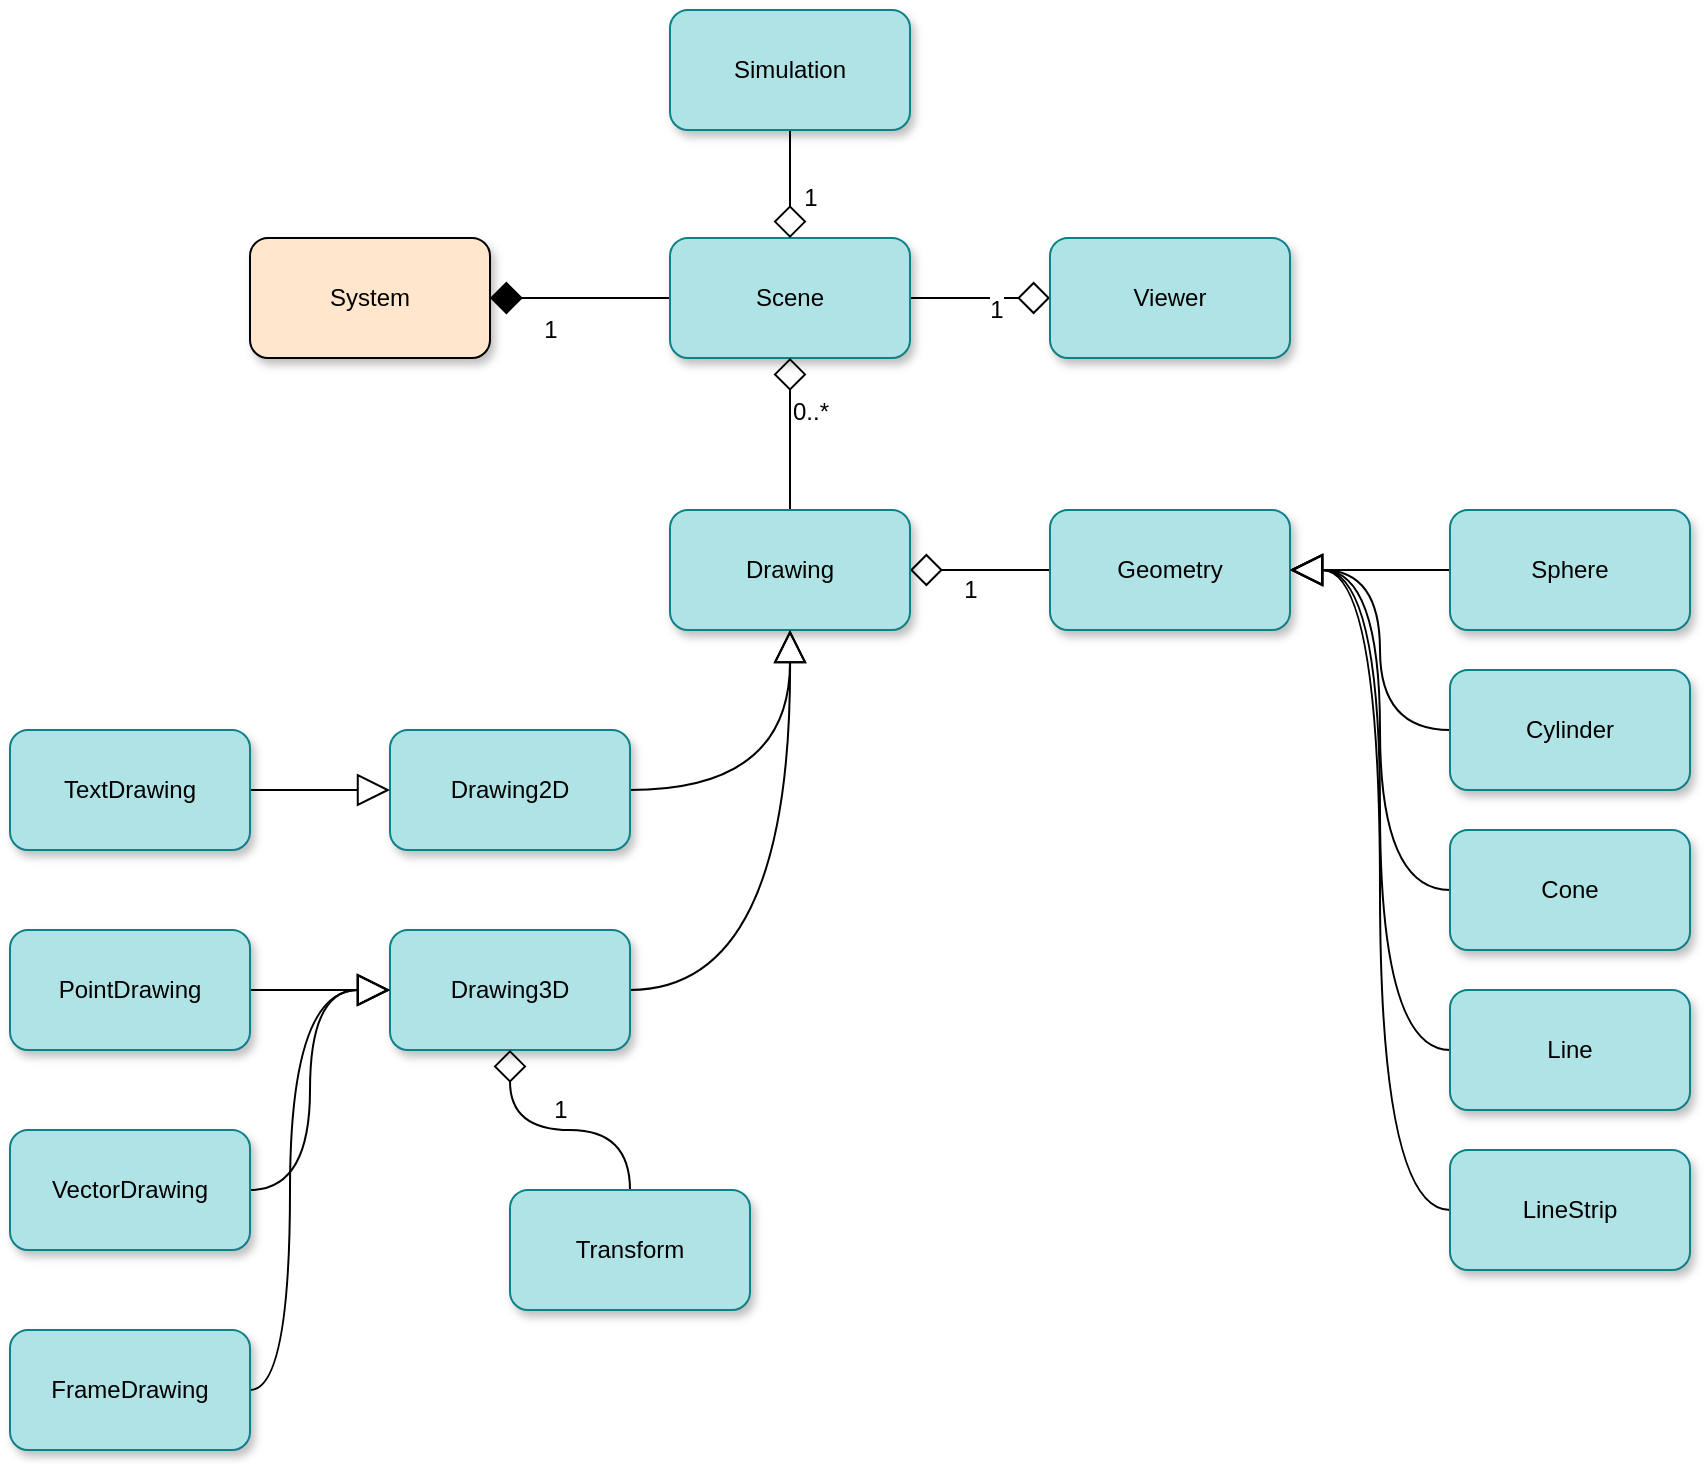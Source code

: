 <mxfile version="12.2.2" type="device" pages="1"><diagram id="DqwvJOdoRHxkVAeWDpqK" name="Page-1"><mxGraphModel dx="931" dy="658" grid="1" gridSize="10" guides="1" tooltips="1" connect="1" arrows="1" fold="1" page="1" pageScale="1" pageWidth="827" pageHeight="1169" math="0" shadow="0"><root><mxCell id="0"/><mxCell id="1" parent="0"/><mxCell id="vfvIhkExjUGtQJFTORXz-218" style="edgeStyle=orthogonalEdgeStyle;curved=1;rounded=0;orthogonalLoop=1;jettySize=auto;html=1;exitX=1;exitY=0.5;exitDx=0;exitDy=0;entryX=0;entryY=0.5;entryDx=0;entryDy=0;endArrow=diamond;endFill=0;endSize=14;strokeWidth=1;" parent="1" source="vfvIhkExjUGtQJFTORXz-209" target="vfvIhkExjUGtQJFTORXz-210" edge="1"><mxGeometry relative="1" as="geometry"><Array as="points"><mxPoint x="620" y="554"/><mxPoint x="620" y="554"/></Array></mxGeometry></mxCell><mxCell id="vfvIhkExjUGtQJFTORXz-225" value="1" style="text;html=1;resizable=0;points=[];align=center;verticalAlign=middle;labelBackgroundColor=#ffffff;" parent="vfvIhkExjUGtQJFTORXz-218" vertex="1" connectable="0"><mxGeometry x="0.288" y="-1" relative="1" as="geometry"><mxPoint x="-2" y="5" as="offset"/></mxGeometry></mxCell><mxCell id="vfvIhkExjUGtQJFTORXz-219" style="edgeStyle=orthogonalEdgeStyle;curved=1;rounded=0;orthogonalLoop=1;jettySize=auto;html=1;exitX=0;exitY=0.5;exitDx=0;exitDy=0;entryX=1;entryY=0.5;entryDx=0;entryDy=0;endArrow=diamond;endFill=1;endSize=14;strokeWidth=1;" parent="1" source="vfvIhkExjUGtQJFTORXz-209" target="vfvIhkExjUGtQJFTORXz-216" edge="1"><mxGeometry relative="1" as="geometry"/></mxCell><mxCell id="vfvIhkExjUGtQJFTORXz-224" value="1" style="text;html=1;resizable=0;points=[];align=center;verticalAlign=middle;labelBackgroundColor=#ffffff;" parent="vfvIhkExjUGtQJFTORXz-219" vertex="1" connectable="0"><mxGeometry x="0.267" y="5" relative="1" as="geometry"><mxPoint x="-3" y="11" as="offset"/></mxGeometry></mxCell><mxCell id="vfvIhkExjUGtQJFTORXz-209" value="Scene" style="rounded=1;whiteSpace=wrap;html=1;fillColor=#b0e3e6;strokeColor=#0e8088;glass=0;shadow=1;comic=0;" parent="1" vertex="1"><mxGeometry x="460" y="524" width="120" height="60" as="geometry"/></mxCell><mxCell id="vfvIhkExjUGtQJFTORXz-210" value="Viewer" style="rounded=1;whiteSpace=wrap;html=1;fillColor=#b0e3e6;strokeColor=#0e8088;glass=0;shadow=1;comic=0;" parent="1" vertex="1"><mxGeometry x="650" y="524" width="120" height="60" as="geometry"/></mxCell><mxCell id="vfvIhkExjUGtQJFTORXz-233" value="1" style="edgeStyle=orthogonalEdgeStyle;curved=1;rounded=0;orthogonalLoop=1;jettySize=auto;html=1;exitX=0;exitY=0.5;exitDx=0;exitDy=0;entryX=1;entryY=0.5;entryDx=0;entryDy=0;endArrow=diamond;endFill=0;endSize=14;strokeWidth=1;fontSize=12;" parent="1" source="vfvIhkExjUGtQJFTORXz-211" target="vfvIhkExjUGtQJFTORXz-213" edge="1"><mxGeometry x="0.143" y="10" relative="1" as="geometry"><mxPoint as="offset"/></mxGeometry></mxCell><mxCell id="vfvIhkExjUGtQJFTORXz-211" value="Geometry" style="rounded=1;whiteSpace=wrap;html=1;fillColor=#b0e3e6;strokeColor=#0e8088;glass=0;shadow=1;comic=0;" parent="1" vertex="1"><mxGeometry x="650" y="660" width="120" height="60" as="geometry"/></mxCell><mxCell id="vfvIhkExjUGtQJFTORXz-228" style="edgeStyle=orthogonalEdgeStyle;curved=1;rounded=0;orthogonalLoop=1;jettySize=auto;html=1;exitX=0.5;exitY=1;exitDx=0;exitDy=0;entryX=0.5;entryY=0;entryDx=0;entryDy=0;endArrow=diamond;endFill=0;endSize=14;strokeWidth=1;" parent="1" source="vfvIhkExjUGtQJFTORXz-212" target="vfvIhkExjUGtQJFTORXz-209" edge="1"><mxGeometry relative="1" as="geometry"><Array as="points"><mxPoint x="520" y="490"/><mxPoint x="520" y="490"/></Array></mxGeometry></mxCell><mxCell id="vfvIhkExjUGtQJFTORXz-229" value="1" style="text;html=1;resizable=0;points=[];align=center;verticalAlign=middle;labelBackgroundColor=#ffffff;" parent="vfvIhkExjUGtQJFTORXz-228" vertex="1" connectable="0"><mxGeometry x="0.262" y="-2" relative="1" as="geometry"><mxPoint x="12" as="offset"/></mxGeometry></mxCell><mxCell id="vfvIhkExjUGtQJFTORXz-212" value="Simulation" style="rounded=1;whiteSpace=wrap;html=1;fillColor=#b0e3e6;strokeColor=#0e8088;glass=0;shadow=1;comic=0;" parent="1" vertex="1"><mxGeometry x="460" y="410" width="120" height="60" as="geometry"/></mxCell><mxCell id="vfvIhkExjUGtQJFTORXz-221" style="edgeStyle=orthogonalEdgeStyle;curved=1;rounded=0;orthogonalLoop=1;jettySize=auto;html=1;exitX=0.5;exitY=0;exitDx=0;exitDy=0;entryX=0.5;entryY=1;entryDx=0;entryDy=0;endArrow=diamond;endFill=0;endSize=14;strokeWidth=1;" parent="1" source="vfvIhkExjUGtQJFTORXz-213" target="vfvIhkExjUGtQJFTORXz-209" edge="1"><mxGeometry relative="1" as="geometry"><Array as="points"><mxPoint x="520" y="630"/><mxPoint x="520" y="630"/></Array></mxGeometry></mxCell><mxCell id="vfvIhkExjUGtQJFTORXz-226" value="0..*" style="text;html=1;resizable=0;points=[];align=center;verticalAlign=middle;labelBackgroundColor=#ffffff;" parent="vfvIhkExjUGtQJFTORXz-221" vertex="1" connectable="0"><mxGeometry x="0.25" y="-4" relative="1" as="geometry"><mxPoint x="6" y="-2" as="offset"/></mxGeometry></mxCell><mxCell id="vfvIhkExjUGtQJFTORXz-213" value="Drawing" style="rounded=1;whiteSpace=wrap;html=1;fillColor=#b0e3e6;strokeColor=#0e8088;glass=0;shadow=1;comic=0;" parent="1" vertex="1"><mxGeometry x="460" y="660" width="120" height="60" as="geometry"/></mxCell><mxCell id="vfvIhkExjUGtQJFTORXz-222" style="edgeStyle=orthogonalEdgeStyle;curved=1;rounded=0;orthogonalLoop=1;jettySize=auto;html=1;exitX=1;exitY=0.5;exitDx=0;exitDy=0;entryX=0.5;entryY=1;entryDx=0;entryDy=0;endArrow=block;endFill=0;endSize=14;strokeWidth=1;" parent="1" source="vfvIhkExjUGtQJFTORXz-214" target="vfvIhkExjUGtQJFTORXz-213" edge="1"><mxGeometry relative="1" as="geometry"/></mxCell><mxCell id="vfvIhkExjUGtQJFTORXz-214" value="Drawing2D" style="rounded=1;whiteSpace=wrap;html=1;fillColor=#b0e3e6;strokeColor=#0e8088;glass=0;shadow=1;comic=0;" parent="1" vertex="1"><mxGeometry x="320" y="770" width="120" height="60" as="geometry"/></mxCell><mxCell id="vfvIhkExjUGtQJFTORXz-232" style="edgeStyle=orthogonalEdgeStyle;curved=1;rounded=0;orthogonalLoop=1;jettySize=auto;html=1;exitX=1;exitY=0.5;exitDx=0;exitDy=0;endArrow=block;endFill=0;endSize=14;strokeWidth=1;" parent="1" source="vfvIhkExjUGtQJFTORXz-215" edge="1"><mxGeometry relative="1" as="geometry"><mxPoint x="520" y="720" as="targetPoint"/></mxGeometry></mxCell><mxCell id="vfvIhkExjUGtQJFTORXz-215" value="Drawing3D" style="rounded=1;whiteSpace=wrap;html=1;fillColor=#b0e3e6;strokeColor=#0e8088;glass=0;shadow=1;comic=0;" parent="1" vertex="1"><mxGeometry x="320" y="870" width="120" height="60" as="geometry"/></mxCell><mxCell id="vfvIhkExjUGtQJFTORXz-216" value="System" style="rounded=1;whiteSpace=wrap;html=1;fillColor=#ffe6cc;strokeColor=#000000;glass=0;shadow=1;comic=0;" parent="1" vertex="1"><mxGeometry x="250" y="524" width="120" height="60" as="geometry"/></mxCell><mxCell id="vfvIhkExjUGtQJFTORXz-236" style="edgeStyle=orthogonalEdgeStyle;curved=1;rounded=0;orthogonalLoop=1;jettySize=auto;html=1;exitX=1;exitY=0.5;exitDx=0;exitDy=0;entryX=0;entryY=0.5;entryDx=0;entryDy=0;endArrow=block;endFill=0;endSize=14;strokeWidth=1;" parent="1" source="vfvIhkExjUGtQJFTORXz-234" target="vfvIhkExjUGtQJFTORXz-214" edge="1"><mxGeometry relative="1" as="geometry"/></mxCell><mxCell id="vfvIhkExjUGtQJFTORXz-234" value="TextDrawing" style="rounded=1;whiteSpace=wrap;html=1;fillColor=#b0e3e6;strokeColor=#0e8088;glass=0;shadow=1;comic=0;" parent="1" vertex="1"><mxGeometry x="130" y="770" width="120" height="60" as="geometry"/></mxCell><mxCell id="vfvIhkExjUGtQJFTORXz-238" style="edgeStyle=orthogonalEdgeStyle;curved=1;rounded=0;orthogonalLoop=1;jettySize=auto;html=1;exitX=0;exitY=0.5;exitDx=0;exitDy=0;entryX=1;entryY=0.5;entryDx=0;entryDy=0;endArrow=block;endFill=0;endSize=14;strokeWidth=1;" parent="1" source="vfvIhkExjUGtQJFTORXz-237" target="vfvIhkExjUGtQJFTORXz-211" edge="1"><mxGeometry relative="1" as="geometry"/></mxCell><mxCell id="vfvIhkExjUGtQJFTORXz-237" value="Sphere" style="rounded=1;whiteSpace=wrap;html=1;fillColor=#b0e3e6;strokeColor=#0e8088;glass=0;shadow=1;comic=0;" parent="1" vertex="1"><mxGeometry x="850" y="660" width="120" height="60" as="geometry"/></mxCell><mxCell id="vfvIhkExjUGtQJFTORXz-245" style="edgeStyle=orthogonalEdgeStyle;curved=1;rounded=0;orthogonalLoop=1;jettySize=auto;html=1;exitX=0;exitY=0.5;exitDx=0;exitDy=0;entryX=1;entryY=0.5;entryDx=0;entryDy=0;endArrow=block;endFill=0;endSize=14;strokeWidth=1;" parent="1" source="vfvIhkExjUGtQJFTORXz-240" target="vfvIhkExjUGtQJFTORXz-211" edge="1"><mxGeometry relative="1" as="geometry"/></mxCell><mxCell id="vfvIhkExjUGtQJFTORXz-240" value="Cylinder" style="rounded=1;whiteSpace=wrap;html=1;fillColor=#b0e3e6;strokeColor=#0e8088;glass=0;shadow=1;comic=0;" parent="1" vertex="1"><mxGeometry x="850" y="740" width="120" height="60" as="geometry"/></mxCell><mxCell id="vfvIhkExjUGtQJFTORXz-246" style="edgeStyle=orthogonalEdgeStyle;curved=1;rounded=0;orthogonalLoop=1;jettySize=auto;html=1;exitX=0;exitY=0.5;exitDx=0;exitDy=0;entryX=1;entryY=0.5;entryDx=0;entryDy=0;endArrow=block;endFill=0;endSize=14;strokeWidth=1;" parent="1" source="vfvIhkExjUGtQJFTORXz-241" target="vfvIhkExjUGtQJFTORXz-211" edge="1"><mxGeometry relative="1" as="geometry"/></mxCell><mxCell id="vfvIhkExjUGtQJFTORXz-241" value="Cone" style="rounded=1;whiteSpace=wrap;html=1;fillColor=#b0e3e6;strokeColor=#0e8088;glass=0;shadow=1;comic=0;" parent="1" vertex="1"><mxGeometry x="850" y="820" width="120" height="60" as="geometry"/></mxCell><mxCell id="vfvIhkExjUGtQJFTORXz-247" style="edgeStyle=orthogonalEdgeStyle;curved=1;rounded=0;orthogonalLoop=1;jettySize=auto;html=1;exitX=0;exitY=0.5;exitDx=0;exitDy=0;entryX=1;entryY=0.5;entryDx=0;entryDy=0;endArrow=block;endFill=0;endSize=14;strokeWidth=1;" parent="1" source="vfvIhkExjUGtQJFTORXz-242" target="vfvIhkExjUGtQJFTORXz-211" edge="1"><mxGeometry relative="1" as="geometry"/></mxCell><mxCell id="vfvIhkExjUGtQJFTORXz-242" value="Line" style="rounded=1;whiteSpace=wrap;html=1;fillColor=#b0e3e6;strokeColor=#0e8088;glass=0;shadow=1;comic=0;" parent="1" vertex="1"><mxGeometry x="850" y="900" width="120" height="60" as="geometry"/></mxCell><mxCell id="vfvIhkExjUGtQJFTORXz-249" style="edgeStyle=orthogonalEdgeStyle;curved=1;rounded=0;orthogonalLoop=1;jettySize=auto;html=1;exitX=0;exitY=0.5;exitDx=0;exitDy=0;entryX=1;entryY=0.5;entryDx=0;entryDy=0;endArrow=block;endFill=0;endSize=14;strokeWidth=1;" parent="1" source="vfvIhkExjUGtQJFTORXz-248" target="vfvIhkExjUGtQJFTORXz-211" edge="1"><mxGeometry relative="1" as="geometry"/></mxCell><mxCell id="vfvIhkExjUGtQJFTORXz-248" value="LineStrip" style="rounded=1;whiteSpace=wrap;html=1;fillColor=#b0e3e6;strokeColor=#0e8088;glass=0;shadow=1;comic=0;" parent="1" vertex="1"><mxGeometry x="850" y="980" width="120" height="60" as="geometry"/></mxCell><mxCell id="vfvIhkExjUGtQJFTORXz-252" value="1" style="edgeStyle=orthogonalEdgeStyle;curved=1;rounded=0;orthogonalLoop=1;jettySize=auto;html=1;exitX=0.5;exitY=0;exitDx=0;exitDy=0;entryX=0.5;entryY=1;entryDx=0;entryDy=0;endArrow=diamond;endFill=0;endSize=14;strokeWidth=1;fontSize=12;" parent="1" source="vfvIhkExjUGtQJFTORXz-250" target="vfvIhkExjUGtQJFTORXz-215" edge="1"><mxGeometry y="-10" relative="1" as="geometry"><mxPoint as="offset"/></mxGeometry></mxCell><mxCell id="vfvIhkExjUGtQJFTORXz-250" value="Transform" style="rounded=1;whiteSpace=wrap;html=1;fillColor=#b0e3e6;strokeColor=#0e8088;glass=0;shadow=1;comic=0;" parent="1" vertex="1"><mxGeometry x="380" y="1000" width="120" height="60" as="geometry"/></mxCell><mxCell id="cRupd_JrUOYBS5VDNoQw-3" style="edgeStyle=orthogonalEdgeStyle;curved=1;rounded=0;orthogonalLoop=1;jettySize=auto;html=1;exitX=1;exitY=0.5;exitDx=0;exitDy=0;entryX=0;entryY=0.5;entryDx=0;entryDy=0;endArrow=block;endFill=0;endSize=14;strokeWidth=1;" edge="1" parent="1" source="cRupd_JrUOYBS5VDNoQw-1" target="vfvIhkExjUGtQJFTORXz-215"><mxGeometry relative="1" as="geometry"/></mxCell><mxCell id="cRupd_JrUOYBS5VDNoQw-1" value="PointDrawing" style="rounded=1;whiteSpace=wrap;html=1;fillColor=#b0e3e6;strokeColor=#0e8088;glass=0;shadow=1;comic=0;" vertex="1" parent="1"><mxGeometry x="130" y="870" width="120" height="60" as="geometry"/></mxCell><mxCell id="cRupd_JrUOYBS5VDNoQw-6" style="edgeStyle=orthogonalEdgeStyle;curved=1;rounded=0;orthogonalLoop=1;jettySize=auto;html=1;exitX=1;exitY=0.5;exitDx=0;exitDy=0;entryX=0;entryY=0.5;entryDx=0;entryDy=0;endArrow=block;endFill=0;endSize=14;strokeWidth=1;" edge="1" parent="1" source="cRupd_JrUOYBS5VDNoQw-4" target="vfvIhkExjUGtQJFTORXz-215"><mxGeometry relative="1" as="geometry"/></mxCell><mxCell id="cRupd_JrUOYBS5VDNoQw-4" value="VectorDrawing" style="rounded=1;whiteSpace=wrap;html=1;fillColor=#b0e3e6;strokeColor=#0e8088;glass=0;shadow=1;comic=0;" vertex="1" parent="1"><mxGeometry x="130" y="970" width="120" height="60" as="geometry"/></mxCell><mxCell id="cRupd_JrUOYBS5VDNoQw-7" style="edgeStyle=orthogonalEdgeStyle;curved=1;rounded=0;orthogonalLoop=1;jettySize=auto;html=1;exitX=1;exitY=0.5;exitDx=0;exitDy=0;entryX=0;entryY=0.5;entryDx=0;entryDy=0;endArrow=block;endFill=0;endSize=14;strokeWidth=1;" edge="1" parent="1" source="cRupd_JrUOYBS5VDNoQw-5" target="vfvIhkExjUGtQJFTORXz-215"><mxGeometry relative="1" as="geometry"><Array as="points"><mxPoint x="270" y="1100"/><mxPoint x="270" y="900"/></Array></mxGeometry></mxCell><mxCell id="cRupd_JrUOYBS5VDNoQw-5" value="FrameDrawing" style="rounded=1;whiteSpace=wrap;html=1;fillColor=#b0e3e6;strokeColor=#0e8088;glass=0;shadow=1;comic=0;" vertex="1" parent="1"><mxGeometry x="130" y="1070" width="120" height="60" as="geometry"/></mxCell></root></mxGraphModel></diagram></mxfile>